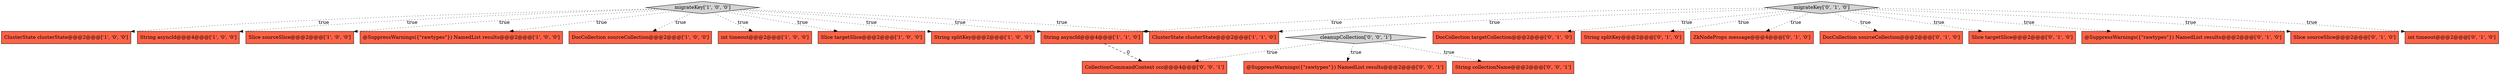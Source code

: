 digraph {
5 [style = filled, label = "ClusterState clusterState@@@2@@@['1', '0', '0']", fillcolor = tomato, shape = box image = "AAA0AAABBB1BBB"];
20 [style = filled, label = "cleanupCollection['0', '0', '1']", fillcolor = lightgray, shape = diamond image = "AAA0AAABBB3BBB"];
23 [style = filled, label = "String collectionName@@@2@@@['0', '0', '1']", fillcolor = tomato, shape = box image = "AAA0AAABBB3BBB"];
13 [style = filled, label = "DocCollection targetCollection@@@2@@@['0', '1', '0']", fillcolor = tomato, shape = box image = "AAA0AAABBB2BBB"];
1 [style = filled, label = "String asyncId@@@4@@@['1', '0', '0']", fillcolor = tomato, shape = box image = "AAA0AAABBB1BBB"];
3 [style = filled, label = "migrateKey['1', '0', '0']", fillcolor = lightgray, shape = diamond image = "AAA0AAABBB1BBB"];
15 [style = filled, label = "String splitKey@@@2@@@['0', '1', '0']", fillcolor = tomato, shape = box image = "AAA0AAABBB2BBB"];
19 [style = filled, label = "ZkNodeProps message@@@4@@@['0', '1', '0']", fillcolor = tomato, shape = box image = "AAA0AAABBB2BBB"];
6 [style = filled, label = "String asyncId@@@4@@@['1', '1', '0']", fillcolor = tomato, shape = box image = "AAA0AAABBB1BBB"];
21 [style = filled, label = "@SuppressWarnings({\"rawtypes\"}) NamedList results@@@2@@@['0', '0', '1']", fillcolor = tomato, shape = box image = "AAA0AAABBB3BBB"];
4 [style = filled, label = "Slice sourceSlice@@@2@@@['1', '0', '0']", fillcolor = tomato, shape = box image = "AAA0AAABBB1BBB"];
0 [style = filled, label = "@SuppressWarnings({\"rawtypes\"}) NamedList results@@@2@@@['1', '0', '0']", fillcolor = tomato, shape = box image = "AAA0AAABBB1BBB"];
18 [style = filled, label = "DocCollection sourceCollection@@@2@@@['0', '1', '0']", fillcolor = tomato, shape = box image = "AAA0AAABBB2BBB"];
7 [style = filled, label = "DocCollection sourceCollection@@@2@@@['1', '0', '0']", fillcolor = tomato, shape = box image = "AAA0AAABBB1BBB"];
14 [style = filled, label = "Slice targetSlice@@@2@@@['0', '1', '0']", fillcolor = tomato, shape = box image = "AAA0AAABBB2BBB"];
9 [style = filled, label = "int timeout@@@2@@@['1', '0', '0']", fillcolor = tomato, shape = box image = "AAA0AAABBB1BBB"];
16 [style = filled, label = "@SuppressWarnings({\"rawtypes\"}) NamedList results@@@2@@@['0', '1', '0']", fillcolor = tomato, shape = box image = "AAA0AAABBB2BBB"];
11 [style = filled, label = "Slice sourceSlice@@@2@@@['0', '1', '0']", fillcolor = tomato, shape = box image = "AAA0AAABBB2BBB"];
8 [style = filled, label = "Slice targetSlice@@@2@@@['1', '0', '0']", fillcolor = tomato, shape = box image = "AAA0AAABBB1BBB"];
12 [style = filled, label = "int timeout@@@2@@@['0', '1', '0']", fillcolor = tomato, shape = box image = "AAA0AAABBB2BBB"];
10 [style = filled, label = "ClusterState clusterState@@@2@@@['1', '1', '0']", fillcolor = tomato, shape = box image = "AAA0AAABBB1BBB"];
17 [style = filled, label = "migrateKey['0', '1', '0']", fillcolor = lightgray, shape = diamond image = "AAA0AAABBB2BBB"];
22 [style = filled, label = "CollectionCommandContext ccc@@@4@@@['0', '0', '1']", fillcolor = tomato, shape = box image = "AAA0AAABBB3BBB"];
2 [style = filled, label = "String splitKey@@@2@@@['1', '0', '0']", fillcolor = tomato, shape = box image = "AAA0AAABBB1BBB"];
17->19 [style = dotted, label="true"];
17->18 [style = dotted, label="true"];
17->14 [style = dotted, label="true"];
17->16 [style = dotted, label="true"];
20->21 [style = dotted, label="true"];
3->1 [style = dotted, label="true"];
17->13 [style = dotted, label="true"];
3->8 [style = dotted, label="true"];
6->22 [style = dashed, label="0"];
20->23 [style = dotted, label="true"];
3->0 [style = dotted, label="true"];
3->10 [style = dotted, label="true"];
17->15 [style = dotted, label="true"];
17->12 [style = dotted, label="true"];
17->10 [style = dotted, label="true"];
3->4 [style = dotted, label="true"];
3->2 [style = dotted, label="true"];
3->6 [style = dotted, label="true"];
20->22 [style = dotted, label="true"];
17->6 [style = dotted, label="true"];
17->11 [style = dotted, label="true"];
3->7 [style = dotted, label="true"];
3->9 [style = dotted, label="true"];
3->5 [style = dotted, label="true"];
}
